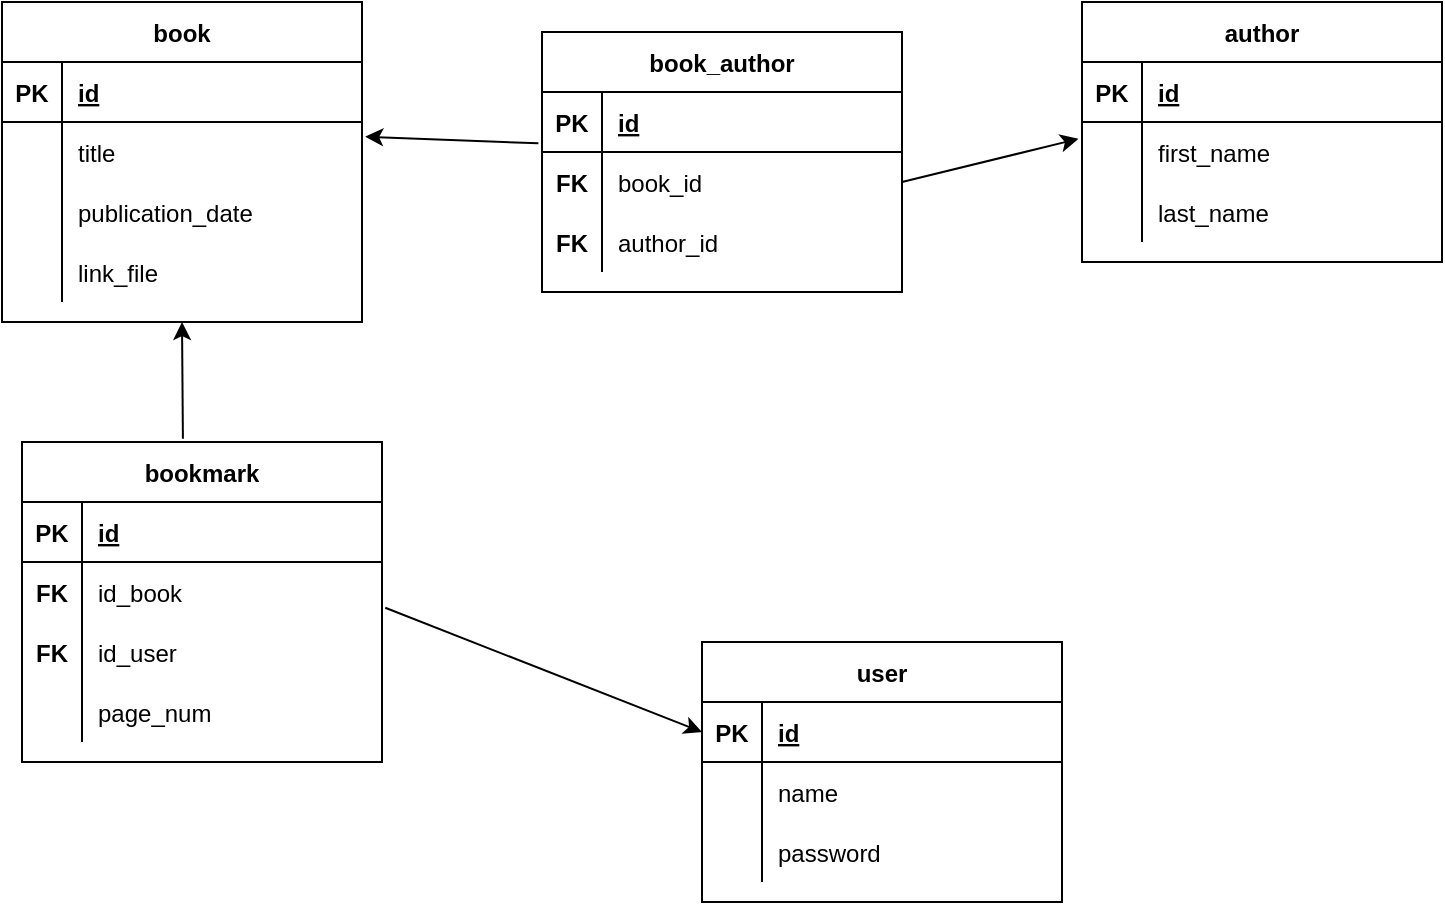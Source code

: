 <mxfile version="20.3.1" type="device"><diagram id="m6Pt-w3H-OGiQsDDdI-F" name="Страница 1"><mxGraphModel dx="544" dy="836" grid="1" gridSize="10" guides="1" tooltips="1" connect="1" arrows="1" fold="1" page="1" pageScale="1" pageWidth="827" pageHeight="1169" math="0" shadow="0"><root><mxCell id="0"/><mxCell id="1" parent="0"/><mxCell id="FrD-p4_cjpVmcYHhJ7Ue-1" value="book" style="shape=table;startSize=30;container=1;collapsible=1;childLayout=tableLayout;fixedRows=1;rowLines=0;fontStyle=1;align=center;resizeLast=1;" vertex="1" parent="1"><mxGeometry x="70" y="110" width="180" height="160" as="geometry"/></mxCell><mxCell id="FrD-p4_cjpVmcYHhJ7Ue-2" value="" style="shape=tableRow;horizontal=0;startSize=0;swimlaneHead=0;swimlaneBody=0;fillColor=none;collapsible=0;dropTarget=0;points=[[0,0.5],[1,0.5]];portConstraint=eastwest;top=0;left=0;right=0;bottom=1;" vertex="1" parent="FrD-p4_cjpVmcYHhJ7Ue-1"><mxGeometry y="30" width="180" height="30" as="geometry"/></mxCell><mxCell id="FrD-p4_cjpVmcYHhJ7Ue-3" value="PK" style="shape=partialRectangle;connectable=0;fillColor=none;top=0;left=0;bottom=0;right=0;fontStyle=1;overflow=hidden;" vertex="1" parent="FrD-p4_cjpVmcYHhJ7Ue-2"><mxGeometry width="30" height="30" as="geometry"><mxRectangle width="30" height="30" as="alternateBounds"/></mxGeometry></mxCell><mxCell id="FrD-p4_cjpVmcYHhJ7Ue-4" value="id" style="shape=partialRectangle;connectable=0;fillColor=none;top=0;left=0;bottom=0;right=0;align=left;spacingLeft=6;fontStyle=5;overflow=hidden;" vertex="1" parent="FrD-p4_cjpVmcYHhJ7Ue-2"><mxGeometry x="30" width="150" height="30" as="geometry"><mxRectangle width="150" height="30" as="alternateBounds"/></mxGeometry></mxCell><mxCell id="FrD-p4_cjpVmcYHhJ7Ue-5" value="" style="shape=tableRow;horizontal=0;startSize=0;swimlaneHead=0;swimlaneBody=0;fillColor=none;collapsible=0;dropTarget=0;points=[[0,0.5],[1,0.5]];portConstraint=eastwest;top=0;left=0;right=0;bottom=0;" vertex="1" parent="FrD-p4_cjpVmcYHhJ7Ue-1"><mxGeometry y="60" width="180" height="30" as="geometry"/></mxCell><mxCell id="FrD-p4_cjpVmcYHhJ7Ue-6" value="" style="shape=partialRectangle;connectable=0;fillColor=none;top=0;left=0;bottom=0;right=0;editable=1;overflow=hidden;" vertex="1" parent="FrD-p4_cjpVmcYHhJ7Ue-5"><mxGeometry width="30" height="30" as="geometry"><mxRectangle width="30" height="30" as="alternateBounds"/></mxGeometry></mxCell><mxCell id="FrD-p4_cjpVmcYHhJ7Ue-7" value="title" style="shape=partialRectangle;connectable=0;fillColor=none;top=0;left=0;bottom=0;right=0;align=left;spacingLeft=6;overflow=hidden;" vertex="1" parent="FrD-p4_cjpVmcYHhJ7Ue-5"><mxGeometry x="30" width="150" height="30" as="geometry"><mxRectangle width="150" height="30" as="alternateBounds"/></mxGeometry></mxCell><mxCell id="FrD-p4_cjpVmcYHhJ7Ue-8" value="" style="shape=tableRow;horizontal=0;startSize=0;swimlaneHead=0;swimlaneBody=0;fillColor=none;collapsible=0;dropTarget=0;points=[[0,0.5],[1,0.5]];portConstraint=eastwest;top=0;left=0;right=0;bottom=0;" vertex="1" parent="FrD-p4_cjpVmcYHhJ7Ue-1"><mxGeometry y="90" width="180" height="30" as="geometry"/></mxCell><mxCell id="FrD-p4_cjpVmcYHhJ7Ue-9" value="" style="shape=partialRectangle;connectable=0;fillColor=none;top=0;left=0;bottom=0;right=0;editable=1;overflow=hidden;" vertex="1" parent="FrD-p4_cjpVmcYHhJ7Ue-8"><mxGeometry width="30" height="30" as="geometry"><mxRectangle width="30" height="30" as="alternateBounds"/></mxGeometry></mxCell><mxCell id="FrD-p4_cjpVmcYHhJ7Ue-10" value="publication_date" style="shape=partialRectangle;connectable=0;fillColor=none;top=0;left=0;bottom=0;right=0;align=left;spacingLeft=6;overflow=hidden;" vertex="1" parent="FrD-p4_cjpVmcYHhJ7Ue-8"><mxGeometry x="30" width="150" height="30" as="geometry"><mxRectangle width="150" height="30" as="alternateBounds"/></mxGeometry></mxCell><mxCell id="FrD-p4_cjpVmcYHhJ7Ue-11" value="" style="shape=tableRow;horizontal=0;startSize=0;swimlaneHead=0;swimlaneBody=0;fillColor=none;collapsible=0;dropTarget=0;points=[[0,0.5],[1,0.5]];portConstraint=eastwest;top=0;left=0;right=0;bottom=0;" vertex="1" parent="FrD-p4_cjpVmcYHhJ7Ue-1"><mxGeometry y="120" width="180" height="30" as="geometry"/></mxCell><mxCell id="FrD-p4_cjpVmcYHhJ7Ue-12" value="" style="shape=partialRectangle;connectable=0;fillColor=none;top=0;left=0;bottom=0;right=0;editable=1;overflow=hidden;" vertex="1" parent="FrD-p4_cjpVmcYHhJ7Ue-11"><mxGeometry width="30" height="30" as="geometry"><mxRectangle width="30" height="30" as="alternateBounds"/></mxGeometry></mxCell><mxCell id="FrD-p4_cjpVmcYHhJ7Ue-13" value="link_file" style="shape=partialRectangle;connectable=0;fillColor=none;top=0;left=0;bottom=0;right=0;align=left;spacingLeft=6;overflow=hidden;" vertex="1" parent="FrD-p4_cjpVmcYHhJ7Ue-11"><mxGeometry x="30" width="150" height="30" as="geometry"><mxRectangle width="150" height="30" as="alternateBounds"/></mxGeometry></mxCell><mxCell id="FrD-p4_cjpVmcYHhJ7Ue-14" value="author" style="shape=table;startSize=30;container=1;collapsible=1;childLayout=tableLayout;fixedRows=1;rowLines=0;fontStyle=1;align=center;resizeLast=1;" vertex="1" parent="1"><mxGeometry x="610" y="110" width="180" height="130" as="geometry"/></mxCell><mxCell id="FrD-p4_cjpVmcYHhJ7Ue-15" value="" style="shape=tableRow;horizontal=0;startSize=0;swimlaneHead=0;swimlaneBody=0;fillColor=none;collapsible=0;dropTarget=0;points=[[0,0.5],[1,0.5]];portConstraint=eastwest;top=0;left=0;right=0;bottom=1;" vertex="1" parent="FrD-p4_cjpVmcYHhJ7Ue-14"><mxGeometry y="30" width="180" height="30" as="geometry"/></mxCell><mxCell id="FrD-p4_cjpVmcYHhJ7Ue-16" value="PK" style="shape=partialRectangle;connectable=0;fillColor=none;top=0;left=0;bottom=0;right=0;fontStyle=1;overflow=hidden;" vertex="1" parent="FrD-p4_cjpVmcYHhJ7Ue-15"><mxGeometry width="30" height="30" as="geometry"><mxRectangle width="30" height="30" as="alternateBounds"/></mxGeometry></mxCell><mxCell id="FrD-p4_cjpVmcYHhJ7Ue-17" value="id" style="shape=partialRectangle;connectable=0;fillColor=none;top=0;left=0;bottom=0;right=0;align=left;spacingLeft=6;fontStyle=5;overflow=hidden;" vertex="1" parent="FrD-p4_cjpVmcYHhJ7Ue-15"><mxGeometry x="30" width="150" height="30" as="geometry"><mxRectangle width="150" height="30" as="alternateBounds"/></mxGeometry></mxCell><mxCell id="FrD-p4_cjpVmcYHhJ7Ue-18" value="" style="shape=tableRow;horizontal=0;startSize=0;swimlaneHead=0;swimlaneBody=0;fillColor=none;collapsible=0;dropTarget=0;points=[[0,0.5],[1,0.5]];portConstraint=eastwest;top=0;left=0;right=0;bottom=0;" vertex="1" parent="FrD-p4_cjpVmcYHhJ7Ue-14"><mxGeometry y="60" width="180" height="30" as="geometry"/></mxCell><mxCell id="FrD-p4_cjpVmcYHhJ7Ue-19" value="" style="shape=partialRectangle;connectable=0;fillColor=none;top=0;left=0;bottom=0;right=0;editable=1;overflow=hidden;" vertex="1" parent="FrD-p4_cjpVmcYHhJ7Ue-18"><mxGeometry width="30" height="30" as="geometry"><mxRectangle width="30" height="30" as="alternateBounds"/></mxGeometry></mxCell><mxCell id="FrD-p4_cjpVmcYHhJ7Ue-20" value="first_name" style="shape=partialRectangle;connectable=0;fillColor=none;top=0;left=0;bottom=0;right=0;align=left;spacingLeft=6;overflow=hidden;" vertex="1" parent="FrD-p4_cjpVmcYHhJ7Ue-18"><mxGeometry x="30" width="150" height="30" as="geometry"><mxRectangle width="150" height="30" as="alternateBounds"/></mxGeometry></mxCell><mxCell id="FrD-p4_cjpVmcYHhJ7Ue-21" value="" style="shape=tableRow;horizontal=0;startSize=0;swimlaneHead=0;swimlaneBody=0;fillColor=none;collapsible=0;dropTarget=0;points=[[0,0.5],[1,0.5]];portConstraint=eastwest;top=0;left=0;right=0;bottom=0;" vertex="1" parent="FrD-p4_cjpVmcYHhJ7Ue-14"><mxGeometry y="90" width="180" height="30" as="geometry"/></mxCell><mxCell id="FrD-p4_cjpVmcYHhJ7Ue-22" value="" style="shape=partialRectangle;connectable=0;fillColor=none;top=0;left=0;bottom=0;right=0;editable=1;overflow=hidden;" vertex="1" parent="FrD-p4_cjpVmcYHhJ7Ue-21"><mxGeometry width="30" height="30" as="geometry"><mxRectangle width="30" height="30" as="alternateBounds"/></mxGeometry></mxCell><mxCell id="FrD-p4_cjpVmcYHhJ7Ue-23" value="last_name" style="shape=partialRectangle;connectable=0;fillColor=none;top=0;left=0;bottom=0;right=0;align=left;spacingLeft=6;overflow=hidden;" vertex="1" parent="FrD-p4_cjpVmcYHhJ7Ue-21"><mxGeometry x="30" width="150" height="30" as="geometry"><mxRectangle width="150" height="30" as="alternateBounds"/></mxGeometry></mxCell><mxCell id="FrD-p4_cjpVmcYHhJ7Ue-24" value="book_author" style="shape=table;startSize=30;container=1;collapsible=1;childLayout=tableLayout;fixedRows=1;rowLines=0;fontStyle=1;align=center;resizeLast=1;" vertex="1" parent="1"><mxGeometry x="340" y="125" width="180" height="130" as="geometry"/></mxCell><mxCell id="FrD-p4_cjpVmcYHhJ7Ue-25" value="" style="shape=tableRow;horizontal=0;startSize=0;swimlaneHead=0;swimlaneBody=0;fillColor=none;collapsible=0;dropTarget=0;points=[[0,0.5],[1,0.5]];portConstraint=eastwest;top=0;left=0;right=0;bottom=1;strokeColor=default;strokeWidth=1;" vertex="1" parent="FrD-p4_cjpVmcYHhJ7Ue-24"><mxGeometry y="30" width="180" height="30" as="geometry"/></mxCell><mxCell id="FrD-p4_cjpVmcYHhJ7Ue-26" value="PK" style="shape=partialRectangle;connectable=0;fillColor=none;top=0;left=0;bottom=0;right=0;fontStyle=1;overflow=hidden;strokeColor=default;strokeWidth=1;" vertex="1" parent="FrD-p4_cjpVmcYHhJ7Ue-25"><mxGeometry width="30" height="30" as="geometry"><mxRectangle width="30" height="30" as="alternateBounds"/></mxGeometry></mxCell><mxCell id="FrD-p4_cjpVmcYHhJ7Ue-27" value="id" style="shape=partialRectangle;connectable=0;fillColor=none;top=0;left=0;bottom=0;right=0;align=left;spacingLeft=6;fontStyle=5;overflow=hidden;strokeColor=default;strokeWidth=1;" vertex="1" parent="FrD-p4_cjpVmcYHhJ7Ue-25"><mxGeometry x="30" width="150" height="30" as="geometry"><mxRectangle width="150" height="30" as="alternateBounds"/></mxGeometry></mxCell><mxCell id="FrD-p4_cjpVmcYHhJ7Ue-28" value="" style="shape=tableRow;horizontal=0;startSize=0;swimlaneHead=0;swimlaneBody=0;fillColor=none;collapsible=0;dropTarget=0;points=[[0,0.5],[1,0.5]];portConstraint=eastwest;top=0;left=0;right=0;bottom=0;" vertex="1" parent="FrD-p4_cjpVmcYHhJ7Ue-24"><mxGeometry y="60" width="180" height="30" as="geometry"/></mxCell><mxCell id="FrD-p4_cjpVmcYHhJ7Ue-29" value="FK" style="shape=partialRectangle;connectable=0;fillColor=none;top=0;left=0;bottom=0;right=0;editable=1;overflow=hidden;fontStyle=1" vertex="1" parent="FrD-p4_cjpVmcYHhJ7Ue-28"><mxGeometry width="30" height="30" as="geometry"><mxRectangle width="30" height="30" as="alternateBounds"/></mxGeometry></mxCell><mxCell id="FrD-p4_cjpVmcYHhJ7Ue-30" value="book_id" style="shape=partialRectangle;connectable=0;fillColor=none;top=0;left=0;bottom=0;right=0;align=left;spacingLeft=6;overflow=hidden;" vertex="1" parent="FrD-p4_cjpVmcYHhJ7Ue-28"><mxGeometry x="30" width="150" height="30" as="geometry"><mxRectangle width="150" height="30" as="alternateBounds"/></mxGeometry></mxCell><mxCell id="FrD-p4_cjpVmcYHhJ7Ue-31" value="" style="shape=tableRow;horizontal=0;startSize=0;swimlaneHead=0;swimlaneBody=0;fillColor=none;collapsible=0;dropTarget=0;points=[[0,0.5],[1,0.5]];portConstraint=eastwest;top=0;left=0;right=0;bottom=0;" vertex="1" parent="FrD-p4_cjpVmcYHhJ7Ue-24"><mxGeometry y="90" width="180" height="30" as="geometry"/></mxCell><mxCell id="FrD-p4_cjpVmcYHhJ7Ue-32" value="FK" style="shape=partialRectangle;connectable=0;fillColor=none;top=0;left=0;bottom=0;right=0;editable=1;overflow=hidden;fontStyle=1" vertex="1" parent="FrD-p4_cjpVmcYHhJ7Ue-31"><mxGeometry width="30" height="30" as="geometry"><mxRectangle width="30" height="30" as="alternateBounds"/></mxGeometry></mxCell><mxCell id="FrD-p4_cjpVmcYHhJ7Ue-33" value="author_id" style="shape=partialRectangle;connectable=0;fillColor=none;top=0;left=0;bottom=0;right=0;align=left;spacingLeft=6;overflow=hidden;" vertex="1" parent="FrD-p4_cjpVmcYHhJ7Ue-31"><mxGeometry x="30" width="150" height="30" as="geometry"><mxRectangle width="150" height="30" as="alternateBounds"/></mxGeometry></mxCell><mxCell id="FrD-p4_cjpVmcYHhJ7Ue-36" value="user" style="shape=table;startSize=30;container=1;collapsible=1;childLayout=tableLayout;fixedRows=1;rowLines=0;fontStyle=1;align=center;resizeLast=1;" vertex="1" parent="1"><mxGeometry x="420" y="430" width="180" height="130" as="geometry"/></mxCell><mxCell id="FrD-p4_cjpVmcYHhJ7Ue-37" value="" style="shape=tableRow;horizontal=0;startSize=0;swimlaneHead=0;swimlaneBody=0;fillColor=none;collapsible=0;dropTarget=0;points=[[0,0.5],[1,0.5]];portConstraint=eastwest;top=0;left=0;right=0;bottom=1;" vertex="1" parent="FrD-p4_cjpVmcYHhJ7Ue-36"><mxGeometry y="30" width="180" height="30" as="geometry"/></mxCell><mxCell id="FrD-p4_cjpVmcYHhJ7Ue-38" value="PK" style="shape=partialRectangle;connectable=0;fillColor=none;top=0;left=0;bottom=0;right=0;fontStyle=1;overflow=hidden;" vertex="1" parent="FrD-p4_cjpVmcYHhJ7Ue-37"><mxGeometry width="30" height="30" as="geometry"><mxRectangle width="30" height="30" as="alternateBounds"/></mxGeometry></mxCell><mxCell id="FrD-p4_cjpVmcYHhJ7Ue-39" value="id" style="shape=partialRectangle;connectable=0;fillColor=none;top=0;left=0;bottom=0;right=0;align=left;spacingLeft=6;fontStyle=5;overflow=hidden;" vertex="1" parent="FrD-p4_cjpVmcYHhJ7Ue-37"><mxGeometry x="30" width="150" height="30" as="geometry"><mxRectangle width="150" height="30" as="alternateBounds"/></mxGeometry></mxCell><mxCell id="FrD-p4_cjpVmcYHhJ7Ue-40" value="" style="shape=tableRow;horizontal=0;startSize=0;swimlaneHead=0;swimlaneBody=0;fillColor=none;collapsible=0;dropTarget=0;points=[[0,0.5],[1,0.5]];portConstraint=eastwest;top=0;left=0;right=0;bottom=0;" vertex="1" parent="FrD-p4_cjpVmcYHhJ7Ue-36"><mxGeometry y="60" width="180" height="30" as="geometry"/></mxCell><mxCell id="FrD-p4_cjpVmcYHhJ7Ue-41" value="" style="shape=partialRectangle;connectable=0;fillColor=none;top=0;left=0;bottom=0;right=0;editable=1;overflow=hidden;" vertex="1" parent="FrD-p4_cjpVmcYHhJ7Ue-40"><mxGeometry width="30" height="30" as="geometry"><mxRectangle width="30" height="30" as="alternateBounds"/></mxGeometry></mxCell><mxCell id="FrD-p4_cjpVmcYHhJ7Ue-42" value="name" style="shape=partialRectangle;connectable=0;fillColor=none;top=0;left=0;bottom=0;right=0;align=left;spacingLeft=6;overflow=hidden;" vertex="1" parent="FrD-p4_cjpVmcYHhJ7Ue-40"><mxGeometry x="30" width="150" height="30" as="geometry"><mxRectangle width="150" height="30" as="alternateBounds"/></mxGeometry></mxCell><mxCell id="FrD-p4_cjpVmcYHhJ7Ue-43" value="" style="shape=tableRow;horizontal=0;startSize=0;swimlaneHead=0;swimlaneBody=0;fillColor=none;collapsible=0;dropTarget=0;points=[[0,0.5],[1,0.5]];portConstraint=eastwest;top=0;left=0;right=0;bottom=0;" vertex="1" parent="FrD-p4_cjpVmcYHhJ7Ue-36"><mxGeometry y="90" width="180" height="30" as="geometry"/></mxCell><mxCell id="FrD-p4_cjpVmcYHhJ7Ue-44" value="" style="shape=partialRectangle;connectable=0;fillColor=none;top=0;left=0;bottom=0;right=0;editable=1;overflow=hidden;" vertex="1" parent="FrD-p4_cjpVmcYHhJ7Ue-43"><mxGeometry width="30" height="30" as="geometry"><mxRectangle width="30" height="30" as="alternateBounds"/></mxGeometry></mxCell><mxCell id="FrD-p4_cjpVmcYHhJ7Ue-45" value="password" style="shape=partialRectangle;connectable=0;fillColor=none;top=0;left=0;bottom=0;right=0;align=left;spacingLeft=6;overflow=hidden;" vertex="1" parent="FrD-p4_cjpVmcYHhJ7Ue-43"><mxGeometry x="30" width="150" height="30" as="geometry"><mxRectangle width="150" height="30" as="alternateBounds"/></mxGeometry></mxCell><mxCell id="FrD-p4_cjpVmcYHhJ7Ue-46" value="bookmark" style="shape=table;startSize=30;container=1;collapsible=1;childLayout=tableLayout;fixedRows=1;rowLines=0;fontStyle=1;align=center;resizeLast=1;" vertex="1" parent="1"><mxGeometry x="80" y="330" width="180" height="160" as="geometry"/></mxCell><mxCell id="FrD-p4_cjpVmcYHhJ7Ue-47" value="" style="shape=tableRow;horizontal=0;startSize=0;swimlaneHead=0;swimlaneBody=0;fillColor=none;collapsible=0;dropTarget=0;points=[[0,0.5],[1,0.5]];portConstraint=eastwest;top=0;left=0;right=0;bottom=1;" vertex="1" parent="FrD-p4_cjpVmcYHhJ7Ue-46"><mxGeometry y="30" width="180" height="30" as="geometry"/></mxCell><mxCell id="FrD-p4_cjpVmcYHhJ7Ue-48" value="PK" style="shape=partialRectangle;connectable=0;fillColor=none;top=0;left=0;bottom=0;right=0;fontStyle=1;overflow=hidden;" vertex="1" parent="FrD-p4_cjpVmcYHhJ7Ue-47"><mxGeometry width="30" height="30" as="geometry"><mxRectangle width="30" height="30" as="alternateBounds"/></mxGeometry></mxCell><mxCell id="FrD-p4_cjpVmcYHhJ7Ue-49" value="id" style="shape=partialRectangle;connectable=0;fillColor=none;top=0;left=0;bottom=0;right=0;align=left;spacingLeft=6;fontStyle=5;overflow=hidden;" vertex="1" parent="FrD-p4_cjpVmcYHhJ7Ue-47"><mxGeometry x="30" width="150" height="30" as="geometry"><mxRectangle width="150" height="30" as="alternateBounds"/></mxGeometry></mxCell><mxCell id="FrD-p4_cjpVmcYHhJ7Ue-50" value="" style="shape=tableRow;horizontal=0;startSize=0;swimlaneHead=0;swimlaneBody=0;fillColor=none;collapsible=0;dropTarget=0;points=[[0,0.5],[1,0.5]];portConstraint=eastwest;top=0;left=0;right=0;bottom=0;" vertex="1" parent="FrD-p4_cjpVmcYHhJ7Ue-46"><mxGeometry y="60" width="180" height="30" as="geometry"/></mxCell><mxCell id="FrD-p4_cjpVmcYHhJ7Ue-51" value="FK" style="shape=partialRectangle;connectable=0;fillColor=none;top=0;left=0;bottom=0;right=0;editable=1;overflow=hidden;fontStyle=1" vertex="1" parent="FrD-p4_cjpVmcYHhJ7Ue-50"><mxGeometry width="30" height="30" as="geometry"><mxRectangle width="30" height="30" as="alternateBounds"/></mxGeometry></mxCell><mxCell id="FrD-p4_cjpVmcYHhJ7Ue-52" value="id_book" style="shape=partialRectangle;connectable=0;fillColor=none;top=0;left=0;bottom=0;right=0;align=left;spacingLeft=6;overflow=hidden;" vertex="1" parent="FrD-p4_cjpVmcYHhJ7Ue-50"><mxGeometry x="30" width="150" height="30" as="geometry"><mxRectangle width="150" height="30" as="alternateBounds"/></mxGeometry></mxCell><mxCell id="FrD-p4_cjpVmcYHhJ7Ue-53" value="" style="shape=tableRow;horizontal=0;startSize=0;swimlaneHead=0;swimlaneBody=0;fillColor=none;collapsible=0;dropTarget=0;points=[[0,0.5],[1,0.5]];portConstraint=eastwest;top=0;left=0;right=0;bottom=0;" vertex="1" parent="FrD-p4_cjpVmcYHhJ7Ue-46"><mxGeometry y="90" width="180" height="30" as="geometry"/></mxCell><mxCell id="FrD-p4_cjpVmcYHhJ7Ue-54" value="FK" style="shape=partialRectangle;connectable=0;fillColor=none;top=0;left=0;bottom=0;right=0;editable=1;overflow=hidden;fontStyle=1" vertex="1" parent="FrD-p4_cjpVmcYHhJ7Ue-53"><mxGeometry width="30" height="30" as="geometry"><mxRectangle width="30" height="30" as="alternateBounds"/></mxGeometry></mxCell><mxCell id="FrD-p4_cjpVmcYHhJ7Ue-55" value="id_user" style="shape=partialRectangle;connectable=0;fillColor=none;top=0;left=0;bottom=0;right=0;align=left;spacingLeft=6;overflow=hidden;" vertex="1" parent="FrD-p4_cjpVmcYHhJ7Ue-53"><mxGeometry x="30" width="150" height="30" as="geometry"><mxRectangle width="150" height="30" as="alternateBounds"/></mxGeometry></mxCell><mxCell id="FrD-p4_cjpVmcYHhJ7Ue-56" value="" style="shape=tableRow;horizontal=0;startSize=0;swimlaneHead=0;swimlaneBody=0;fillColor=none;collapsible=0;dropTarget=0;points=[[0,0.5],[1,0.5]];portConstraint=eastwest;top=0;left=0;right=0;bottom=0;" vertex="1" parent="FrD-p4_cjpVmcYHhJ7Ue-46"><mxGeometry y="120" width="180" height="30" as="geometry"/></mxCell><mxCell id="FrD-p4_cjpVmcYHhJ7Ue-57" value="" style="shape=partialRectangle;connectable=0;fillColor=none;top=0;left=0;bottom=0;right=0;editable=1;overflow=hidden;" vertex="1" parent="FrD-p4_cjpVmcYHhJ7Ue-56"><mxGeometry width="30" height="30" as="geometry"><mxRectangle width="30" height="30" as="alternateBounds"/></mxGeometry></mxCell><mxCell id="FrD-p4_cjpVmcYHhJ7Ue-58" value="page_num" style="shape=partialRectangle;connectable=0;fillColor=none;top=0;left=0;bottom=0;right=0;align=left;spacingLeft=6;overflow=hidden;" vertex="1" parent="FrD-p4_cjpVmcYHhJ7Ue-56"><mxGeometry x="30" width="150" height="30" as="geometry"><mxRectangle width="150" height="30" as="alternateBounds"/></mxGeometry></mxCell><mxCell id="FrD-p4_cjpVmcYHhJ7Ue-61" value="" style="endArrow=classic;html=1;rounded=0;exitX=-0.01;exitY=0.856;exitDx=0;exitDy=0;exitPerimeter=0;entryX=1.009;entryY=0.244;entryDx=0;entryDy=0;entryPerimeter=0;" edge="1" parent="1" source="FrD-p4_cjpVmcYHhJ7Ue-25" target="FrD-p4_cjpVmcYHhJ7Ue-5"><mxGeometry width="50" height="50" relative="1" as="geometry"><mxPoint x="270" y="175" as="sourcePoint"/><mxPoint x="253" y="170" as="targetPoint"/></mxGeometry></mxCell><mxCell id="FrD-p4_cjpVmcYHhJ7Ue-62" value="" style="endArrow=classic;html=1;rounded=0;exitX=1;exitY=0.5;exitDx=0;exitDy=0;entryX=-0.01;entryY=0.281;entryDx=0;entryDy=0;entryPerimeter=0;" edge="1" parent="1" source="FrD-p4_cjpVmcYHhJ7Ue-28" target="FrD-p4_cjpVmcYHhJ7Ue-18"><mxGeometry width="50" height="50" relative="1" as="geometry"><mxPoint x="550" y="320" as="sourcePoint"/><mxPoint x="600" y="270" as="targetPoint"/></mxGeometry></mxCell><mxCell id="FrD-p4_cjpVmcYHhJ7Ue-63" value="" style="endArrow=classic;html=1;rounded=0;exitX=1.009;exitY=0.763;exitDx=0;exitDy=0;exitPerimeter=0;entryX=0;entryY=0.5;entryDx=0;entryDy=0;" edge="1" parent="1" source="FrD-p4_cjpVmcYHhJ7Ue-50" target="FrD-p4_cjpVmcYHhJ7Ue-37"><mxGeometry width="50" height="50" relative="1" as="geometry"><mxPoint x="280" y="450" as="sourcePoint"/><mxPoint x="330" y="400" as="targetPoint"/></mxGeometry></mxCell><mxCell id="FrD-p4_cjpVmcYHhJ7Ue-64" value="" style="endArrow=classic;html=1;rounded=0;exitX=0.447;exitY=-0.01;exitDx=0;exitDy=0;exitPerimeter=0;entryX=0.5;entryY=1;entryDx=0;entryDy=0;" edge="1" parent="1" source="FrD-p4_cjpVmcYHhJ7Ue-46" target="FrD-p4_cjpVmcYHhJ7Ue-1"><mxGeometry width="50" height="50" relative="1" as="geometry"><mxPoint x="280" y="330" as="sourcePoint"/><mxPoint x="330" y="280" as="targetPoint"/></mxGeometry></mxCell></root></mxGraphModel></diagram></mxfile>